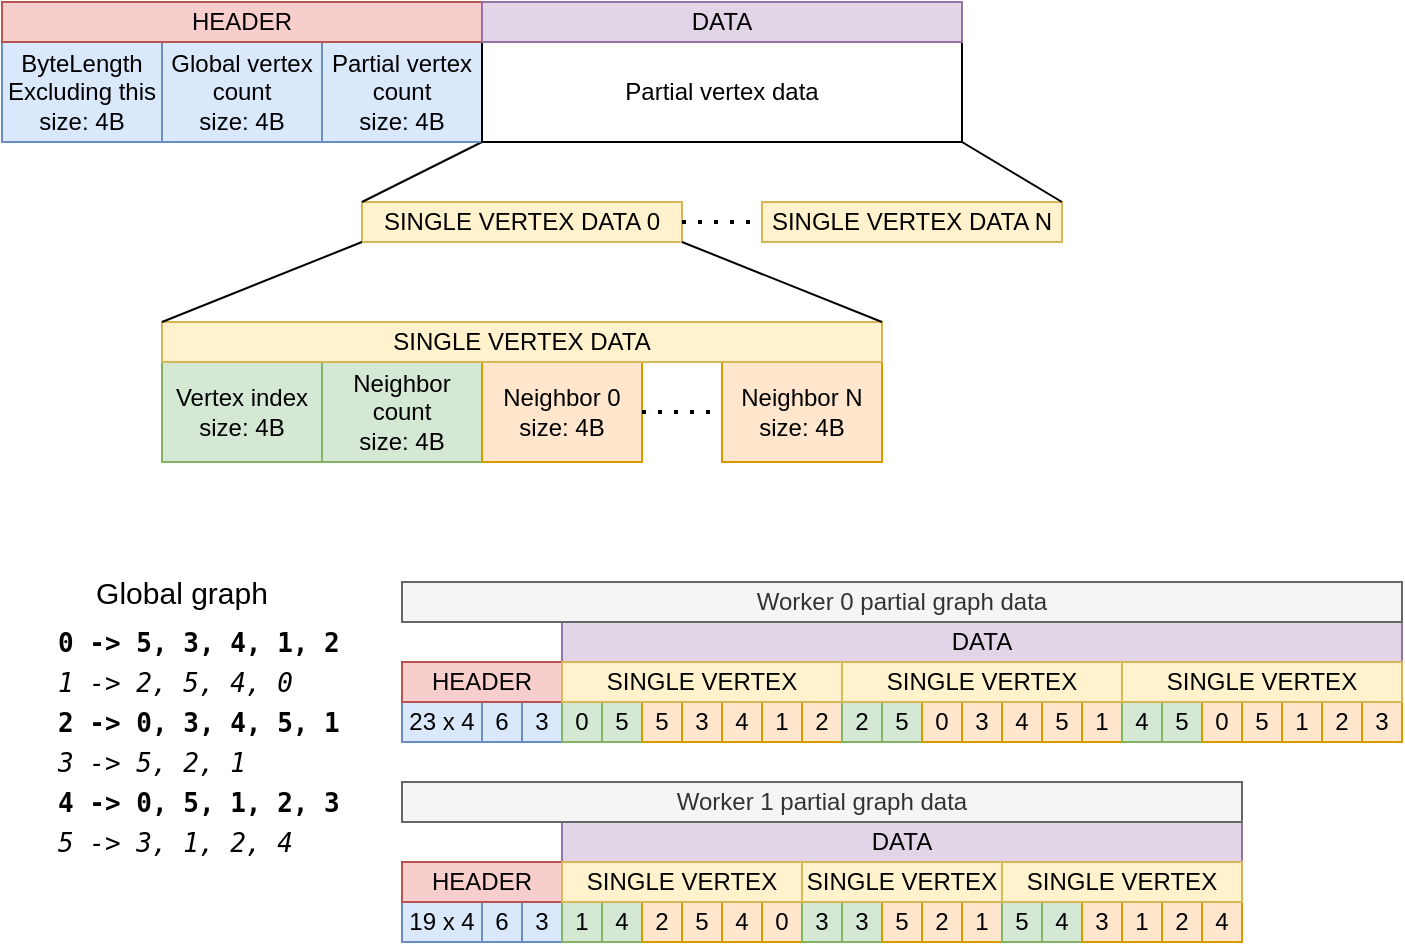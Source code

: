 <mxfile version="26.2.14">
  <diagram name="Page-1" id="rXWU9gMarxTyq7Ej_erE">
    <mxGraphModel dx="1426" dy="751" grid="1" gridSize="10" guides="1" tooltips="1" connect="1" arrows="1" fold="1" page="1" pageScale="1" pageWidth="827" pageHeight="1169" math="0" shadow="0">
      <root>
        <mxCell id="0" />
        <mxCell id="1" parent="0" />
        <mxCell id="B0bD8EdGupErsyKpo4uQ-46" value="6" style="rounded=0;whiteSpace=wrap;html=1;fillColor=#dae8fc;strokeColor=#6c8ebf;" vertex="1" parent="1">
          <mxGeometry x="320" y="430" width="20" height="20" as="geometry" />
        </mxCell>
        <mxCell id="B0bD8EdGupErsyKpo4uQ-48" value="3" style="rounded=0;whiteSpace=wrap;html=1;fillColor=#dae8fc;strokeColor=#6c8ebf;" vertex="1" parent="1">
          <mxGeometry x="340" y="430" width="20" height="20" as="geometry" />
        </mxCell>
        <mxCell id="B0bD8EdGupErsyKpo4uQ-49" value="23 x 4" style="rounded=0;whiteSpace=wrap;html=1;fillColor=#dae8fc;strokeColor=#6c8ebf;" vertex="1" parent="1">
          <mxGeometry x="280" y="430" width="40" height="20" as="geometry" />
        </mxCell>
        <mxCell id="B0bD8EdGupErsyKpo4uQ-50" value="HEADER" style="rounded=0;whiteSpace=wrap;html=1;fillColor=#f8cecc;strokeColor=#b85450;" vertex="1" parent="1">
          <mxGeometry x="280" y="410" width="80" height="20" as="geometry" />
        </mxCell>
        <mxCell id="B0bD8EdGupErsyKpo4uQ-51" value="DATA" style="rounded=0;whiteSpace=wrap;html=1;fillColor=#e1d5e7;strokeColor=#9673a6;" vertex="1" parent="1">
          <mxGeometry x="360" y="390" width="420" height="20" as="geometry" />
        </mxCell>
        <mxCell id="B0bD8EdGupErsyKpo4uQ-52" value="5" style="rounded=0;whiteSpace=wrap;html=1;fillColor=#d5e8d4;strokeColor=#82b366;" vertex="1" parent="1">
          <mxGeometry x="380" y="430" width="20" height="20" as="geometry" />
        </mxCell>
        <mxCell id="B0bD8EdGupErsyKpo4uQ-53" value="5" style="rounded=0;whiteSpace=wrap;html=1;fillColor=#ffe6cc;strokeColor=#d79b00;" vertex="1" parent="1">
          <mxGeometry x="400" y="430" width="20" height="20" as="geometry" />
        </mxCell>
        <mxCell id="B0bD8EdGupErsyKpo4uQ-54" value="0" style="rounded=0;whiteSpace=wrap;html=1;fillColor=#d5e8d4;strokeColor=#82b366;" vertex="1" parent="1">
          <mxGeometry x="360" y="430" width="20" height="20" as="geometry" />
        </mxCell>
        <mxCell id="B0bD8EdGupErsyKpo4uQ-55" value="3" style="rounded=0;whiteSpace=wrap;html=1;fillColor=#ffe6cc;strokeColor=#d79b00;" vertex="1" parent="1">
          <mxGeometry x="420" y="430" width="20" height="20" as="geometry" />
        </mxCell>
        <mxCell id="B0bD8EdGupErsyKpo4uQ-56" value="4" style="rounded=0;whiteSpace=wrap;html=1;fillColor=#ffe6cc;strokeColor=#d79b00;" vertex="1" parent="1">
          <mxGeometry x="440" y="430" width="20" height="20" as="geometry" />
        </mxCell>
        <mxCell id="B0bD8EdGupErsyKpo4uQ-57" value="1" style="rounded=0;whiteSpace=wrap;html=1;fillColor=#ffe6cc;strokeColor=#d79b00;" vertex="1" parent="1">
          <mxGeometry x="460" y="430" width="20" height="20" as="geometry" />
        </mxCell>
        <mxCell id="B0bD8EdGupErsyKpo4uQ-58" value="2" style="rounded=0;whiteSpace=wrap;html=1;fillColor=#ffe6cc;strokeColor=#d79b00;" vertex="1" parent="1">
          <mxGeometry x="480" y="430" width="20" height="20" as="geometry" />
        </mxCell>
        <mxCell id="B0bD8EdGupErsyKpo4uQ-59" value="SINGLE VERTEX" style="rounded=0;whiteSpace=wrap;html=1;fillColor=#fff2cc;strokeColor=#d6b656;" vertex="1" parent="1">
          <mxGeometry x="360" y="410" width="140" height="20" as="geometry" />
        </mxCell>
        <mxCell id="B0bD8EdGupErsyKpo4uQ-60" value="5" style="rounded=0;whiteSpace=wrap;html=1;fillColor=#d5e8d4;strokeColor=#82b366;" vertex="1" parent="1">
          <mxGeometry x="520" y="430" width="20" height="20" as="geometry" />
        </mxCell>
        <mxCell id="B0bD8EdGupErsyKpo4uQ-61" value="0" style="rounded=0;whiteSpace=wrap;html=1;fillColor=#ffe6cc;strokeColor=#d79b00;" vertex="1" parent="1">
          <mxGeometry x="540" y="430" width="20" height="20" as="geometry" />
        </mxCell>
        <mxCell id="B0bD8EdGupErsyKpo4uQ-62" value="2" style="rounded=0;whiteSpace=wrap;html=1;fillColor=#d5e8d4;strokeColor=#82b366;" vertex="1" parent="1">
          <mxGeometry x="500" y="430" width="20" height="20" as="geometry" />
        </mxCell>
        <mxCell id="B0bD8EdGupErsyKpo4uQ-63" value="3" style="rounded=0;whiteSpace=wrap;html=1;fillColor=#ffe6cc;strokeColor=#d79b00;" vertex="1" parent="1">
          <mxGeometry x="560" y="430" width="20" height="20" as="geometry" />
        </mxCell>
        <mxCell id="B0bD8EdGupErsyKpo4uQ-64" value="4" style="rounded=0;whiteSpace=wrap;html=1;fillColor=#ffe6cc;strokeColor=#d79b00;" vertex="1" parent="1">
          <mxGeometry x="580" y="430" width="20" height="20" as="geometry" />
        </mxCell>
        <mxCell id="B0bD8EdGupErsyKpo4uQ-65" value="5" style="rounded=0;whiteSpace=wrap;html=1;fillColor=#ffe6cc;strokeColor=#d79b00;" vertex="1" parent="1">
          <mxGeometry x="600" y="430" width="20" height="20" as="geometry" />
        </mxCell>
        <mxCell id="B0bD8EdGupErsyKpo4uQ-66" value="1" style="rounded=0;whiteSpace=wrap;html=1;fillColor=#ffe6cc;strokeColor=#d79b00;" vertex="1" parent="1">
          <mxGeometry x="620" y="430" width="20" height="20" as="geometry" />
        </mxCell>
        <mxCell id="B0bD8EdGupErsyKpo4uQ-77" value="SINGLE VERTEX" style="rounded=0;whiteSpace=wrap;html=1;fillColor=#fff2cc;strokeColor=#d6b656;" vertex="1" parent="1">
          <mxGeometry x="500" y="410" width="140" height="20" as="geometry" />
        </mxCell>
        <mxCell id="B0bD8EdGupErsyKpo4uQ-79" value="5" style="rounded=0;whiteSpace=wrap;html=1;fillColor=#d5e8d4;strokeColor=#82b366;" vertex="1" parent="1">
          <mxGeometry x="660" y="430" width="20" height="20" as="geometry" />
        </mxCell>
        <mxCell id="B0bD8EdGupErsyKpo4uQ-80" value="0" style="rounded=0;whiteSpace=wrap;html=1;fillColor=#ffe6cc;strokeColor=#d79b00;" vertex="1" parent="1">
          <mxGeometry x="680" y="430" width="20" height="20" as="geometry" />
        </mxCell>
        <mxCell id="B0bD8EdGupErsyKpo4uQ-81" value="4" style="rounded=0;whiteSpace=wrap;html=1;fillColor=#d5e8d4;strokeColor=#82b366;" vertex="1" parent="1">
          <mxGeometry x="640" y="430" width="20" height="20" as="geometry" />
        </mxCell>
        <mxCell id="B0bD8EdGupErsyKpo4uQ-82" value="5" style="rounded=0;whiteSpace=wrap;html=1;fillColor=#ffe6cc;strokeColor=#d79b00;" vertex="1" parent="1">
          <mxGeometry x="700" y="430" width="20" height="20" as="geometry" />
        </mxCell>
        <mxCell id="B0bD8EdGupErsyKpo4uQ-83" value="1" style="rounded=0;whiteSpace=wrap;html=1;fillColor=#ffe6cc;strokeColor=#d79b00;" vertex="1" parent="1">
          <mxGeometry x="720" y="430" width="20" height="20" as="geometry" />
        </mxCell>
        <mxCell id="B0bD8EdGupErsyKpo4uQ-84" value="2" style="rounded=0;whiteSpace=wrap;html=1;fillColor=#ffe6cc;strokeColor=#d79b00;" vertex="1" parent="1">
          <mxGeometry x="740" y="430" width="20" height="20" as="geometry" />
        </mxCell>
        <mxCell id="B0bD8EdGupErsyKpo4uQ-85" value="3" style="rounded=0;whiteSpace=wrap;html=1;fillColor=#ffe6cc;strokeColor=#d79b00;" vertex="1" parent="1">
          <mxGeometry x="760" y="430" width="20" height="20" as="geometry" />
        </mxCell>
        <mxCell id="B0bD8EdGupErsyKpo4uQ-86" value="SINGLE VERTEX" style="rounded=0;whiteSpace=wrap;html=1;fillColor=#fff2cc;strokeColor=#d6b656;" vertex="1" parent="1">
          <mxGeometry x="640" y="410" width="140" height="20" as="geometry" />
        </mxCell>
        <mxCell id="B0bD8EdGupErsyKpo4uQ-87" value="6" style="rounded=0;whiteSpace=wrap;html=1;fillColor=#dae8fc;strokeColor=#6c8ebf;" vertex="1" parent="1">
          <mxGeometry x="320" y="530" width="20" height="20" as="geometry" />
        </mxCell>
        <mxCell id="B0bD8EdGupErsyKpo4uQ-88" value="3" style="rounded=0;whiteSpace=wrap;html=1;fillColor=#dae8fc;strokeColor=#6c8ebf;" vertex="1" parent="1">
          <mxGeometry x="340" y="530" width="20" height="20" as="geometry" />
        </mxCell>
        <mxCell id="B0bD8EdGupErsyKpo4uQ-89" value="19 x 4" style="rounded=0;whiteSpace=wrap;html=1;fillColor=#dae8fc;strokeColor=#6c8ebf;" vertex="1" parent="1">
          <mxGeometry x="280" y="530" width="40" height="20" as="geometry" />
        </mxCell>
        <mxCell id="B0bD8EdGupErsyKpo4uQ-90" value="HEADER" style="rounded=0;whiteSpace=wrap;html=1;fillColor=#f8cecc;strokeColor=#b85450;" vertex="1" parent="1">
          <mxGeometry x="280" y="510" width="80" height="20" as="geometry" />
        </mxCell>
        <mxCell id="B0bD8EdGupErsyKpo4uQ-91" value="DATA" style="rounded=0;whiteSpace=wrap;html=1;fillColor=#e1d5e7;strokeColor=#9673a6;" vertex="1" parent="1">
          <mxGeometry x="360" y="490" width="340" height="20" as="geometry" />
        </mxCell>
        <mxCell id="B0bD8EdGupErsyKpo4uQ-92" value="4" style="rounded=0;whiteSpace=wrap;html=1;fillColor=#d5e8d4;strokeColor=#82b366;" vertex="1" parent="1">
          <mxGeometry x="380" y="530" width="20" height="20" as="geometry" />
        </mxCell>
        <mxCell id="B0bD8EdGupErsyKpo4uQ-93" value="2" style="rounded=0;whiteSpace=wrap;html=1;fillColor=#ffe6cc;strokeColor=#d79b00;" vertex="1" parent="1">
          <mxGeometry x="400" y="530" width="20" height="20" as="geometry" />
        </mxCell>
        <mxCell id="B0bD8EdGupErsyKpo4uQ-94" value="1" style="rounded=0;whiteSpace=wrap;html=1;fillColor=#d5e8d4;strokeColor=#82b366;" vertex="1" parent="1">
          <mxGeometry x="360" y="530" width="20" height="20" as="geometry" />
        </mxCell>
        <mxCell id="B0bD8EdGupErsyKpo4uQ-95" value="5" style="rounded=0;whiteSpace=wrap;html=1;fillColor=#ffe6cc;strokeColor=#d79b00;" vertex="1" parent="1">
          <mxGeometry x="420" y="530" width="20" height="20" as="geometry" />
        </mxCell>
        <mxCell id="B0bD8EdGupErsyKpo4uQ-96" value="4" style="rounded=0;whiteSpace=wrap;html=1;fillColor=#ffe6cc;strokeColor=#d79b00;" vertex="1" parent="1">
          <mxGeometry x="440" y="530" width="20" height="20" as="geometry" />
        </mxCell>
        <mxCell id="B0bD8EdGupErsyKpo4uQ-97" value="0" style="rounded=0;whiteSpace=wrap;html=1;fillColor=#ffe6cc;strokeColor=#d79b00;" vertex="1" parent="1">
          <mxGeometry x="460" y="530" width="20" height="20" as="geometry" />
        </mxCell>
        <mxCell id="B0bD8EdGupErsyKpo4uQ-99" value="SINGLE VERTEX" style="rounded=0;whiteSpace=wrap;html=1;fillColor=#fff2cc;strokeColor=#d6b656;" vertex="1" parent="1">
          <mxGeometry x="360" y="510" width="120" height="20" as="geometry" />
        </mxCell>
        <mxCell id="B0bD8EdGupErsyKpo4uQ-100" value="3" style="rounded=0;whiteSpace=wrap;html=1;fillColor=#d5e8d4;strokeColor=#82b366;" vertex="1" parent="1">
          <mxGeometry x="500" y="530" width="20" height="20" as="geometry" />
        </mxCell>
        <mxCell id="B0bD8EdGupErsyKpo4uQ-101" value="5" style="rounded=0;whiteSpace=wrap;html=1;fillColor=#ffe6cc;strokeColor=#d79b00;" vertex="1" parent="1">
          <mxGeometry x="520" y="530" width="20" height="20" as="geometry" />
        </mxCell>
        <mxCell id="B0bD8EdGupErsyKpo4uQ-102" value="3" style="rounded=0;whiteSpace=wrap;html=1;fillColor=#d5e8d4;strokeColor=#82b366;" vertex="1" parent="1">
          <mxGeometry x="480" y="530" width="20" height="20" as="geometry" />
        </mxCell>
        <mxCell id="B0bD8EdGupErsyKpo4uQ-103" value="2" style="rounded=0;whiteSpace=wrap;html=1;fillColor=#ffe6cc;strokeColor=#d79b00;" vertex="1" parent="1">
          <mxGeometry x="540" y="530" width="20" height="20" as="geometry" />
        </mxCell>
        <mxCell id="B0bD8EdGupErsyKpo4uQ-104" value="1" style="rounded=0;whiteSpace=wrap;html=1;fillColor=#ffe6cc;strokeColor=#d79b00;" vertex="1" parent="1">
          <mxGeometry x="560" y="530" width="20" height="20" as="geometry" />
        </mxCell>
        <mxCell id="B0bD8EdGupErsyKpo4uQ-107" value="SINGLE VERTEX" style="rounded=0;whiteSpace=wrap;html=1;fillColor=#fff2cc;strokeColor=#d6b656;" vertex="1" parent="1">
          <mxGeometry x="480" y="510" width="100" height="20" as="geometry" />
        </mxCell>
        <mxCell id="B0bD8EdGupErsyKpo4uQ-108" value="4" style="rounded=0;whiteSpace=wrap;html=1;fillColor=#d5e8d4;strokeColor=#82b366;" vertex="1" parent="1">
          <mxGeometry x="600" y="530" width="20" height="20" as="geometry" />
        </mxCell>
        <mxCell id="B0bD8EdGupErsyKpo4uQ-109" value="3" style="rounded=0;whiteSpace=wrap;html=1;fillColor=#ffe6cc;strokeColor=#d79b00;" vertex="1" parent="1">
          <mxGeometry x="620" y="530" width="20" height="20" as="geometry" />
        </mxCell>
        <mxCell id="B0bD8EdGupErsyKpo4uQ-110" value="5" style="rounded=0;whiteSpace=wrap;html=1;fillColor=#d5e8d4;strokeColor=#82b366;" vertex="1" parent="1">
          <mxGeometry x="580" y="530" width="20" height="20" as="geometry" />
        </mxCell>
        <mxCell id="B0bD8EdGupErsyKpo4uQ-111" value="1" style="rounded=0;whiteSpace=wrap;html=1;fillColor=#ffe6cc;strokeColor=#d79b00;" vertex="1" parent="1">
          <mxGeometry x="640" y="530" width="20" height="20" as="geometry" />
        </mxCell>
        <mxCell id="B0bD8EdGupErsyKpo4uQ-112" value="2" style="rounded=0;whiteSpace=wrap;html=1;fillColor=#ffe6cc;strokeColor=#d79b00;" vertex="1" parent="1">
          <mxGeometry x="660" y="530" width="20" height="20" as="geometry" />
        </mxCell>
        <mxCell id="B0bD8EdGupErsyKpo4uQ-113" value="4" style="rounded=0;whiteSpace=wrap;html=1;fillColor=#ffe6cc;strokeColor=#d79b00;" vertex="1" parent="1">
          <mxGeometry x="680" y="530" width="20" height="20" as="geometry" />
        </mxCell>
        <mxCell id="B0bD8EdGupErsyKpo4uQ-115" value="SINGLE VERTEX" style="rounded=0;whiteSpace=wrap;html=1;fillColor=#fff2cc;strokeColor=#d6b656;" vertex="1" parent="1">
          <mxGeometry x="580" y="510" width="120" height="20" as="geometry" />
        </mxCell>
        <mxCell id="B0bD8EdGupErsyKpo4uQ-117" value="" style="group" vertex="1" connectable="0" parent="1">
          <mxGeometry x="80" y="360" width="200" height="150" as="geometry" />
        </mxCell>
        <mxCell id="B0bD8EdGupErsyKpo4uQ-33" value="&lt;pre style=&quot;margin-left: 2em; font-size: 13px; background-color: rgb(255, 255, 255);&quot; class=&quot;data&quot;&gt;0 -&amp;gt; 5, 3, 4, 1, 2&lt;/pre&gt;" style="text;html=1;align=left;verticalAlign=middle;whiteSpace=wrap;rounded=0;fontStyle=1" vertex="1" parent="B0bD8EdGupErsyKpo4uQ-117">
          <mxGeometry y="30" width="200" height="20" as="geometry" />
        </mxCell>
        <mxCell id="B0bD8EdGupErsyKpo4uQ-35" value="&lt;pre style=&quot;margin-left: 2em; font-size: 13px; background-color: rgb(255, 255, 255);&quot; class=&quot;data&quot;&gt;1 -&amp;gt; 2, 5, 4, 0&lt;/pre&gt;" style="text;html=1;align=left;verticalAlign=middle;whiteSpace=wrap;rounded=0;fontStyle=2" vertex="1" parent="B0bD8EdGupErsyKpo4uQ-117">
          <mxGeometry y="50" width="200" height="20" as="geometry" />
        </mxCell>
        <mxCell id="B0bD8EdGupErsyKpo4uQ-36" value="&lt;pre style=&quot;margin-left: 2em; font-size: 13px; background-color: rgb(255, 255, 255);&quot; class=&quot;data&quot;&gt;2 -&amp;gt; 0, 3, 4, 5, 1&lt;/pre&gt;" style="text;html=1;align=left;verticalAlign=middle;whiteSpace=wrap;rounded=0;fontStyle=1" vertex="1" parent="B0bD8EdGupErsyKpo4uQ-117">
          <mxGeometry y="70" width="200" height="20" as="geometry" />
        </mxCell>
        <mxCell id="B0bD8EdGupErsyKpo4uQ-37" value="&lt;pre style=&quot;margin-left: 2em; font-size: 13px; background-color: rgb(255, 255, 255);&quot; class=&quot;data&quot;&gt;3 -&amp;gt; 5, 2, 1&lt;/pre&gt;" style="text;html=1;align=left;verticalAlign=middle;whiteSpace=wrap;rounded=0;fontStyle=2" vertex="1" parent="B0bD8EdGupErsyKpo4uQ-117">
          <mxGeometry y="90" width="200" height="20" as="geometry" />
        </mxCell>
        <mxCell id="B0bD8EdGupErsyKpo4uQ-38" value="&lt;pre style=&quot;margin-left: 2em; font-size: 13px; background-color: rgb(255, 255, 255);&quot; class=&quot;data&quot;&gt;4 -&amp;gt; 0, 5, 1, 2, 3&lt;/pre&gt;" style="text;html=1;align=left;verticalAlign=middle;whiteSpace=wrap;rounded=0;fontStyle=1" vertex="1" parent="B0bD8EdGupErsyKpo4uQ-117">
          <mxGeometry y="110" width="200" height="20" as="geometry" />
        </mxCell>
        <mxCell id="B0bD8EdGupErsyKpo4uQ-39" value="&lt;pre style=&quot;margin-left: 2em; font-size: 13px; background-color: rgb(255, 255, 255);&quot; class=&quot;data&quot;&gt;5 -&amp;gt; 3, 1, 2, 4&lt;/pre&gt;" style="text;html=1;align=left;verticalAlign=middle;whiteSpace=wrap;rounded=0;fontStyle=2" vertex="1" parent="B0bD8EdGupErsyKpo4uQ-117">
          <mxGeometry y="130" width="200" height="20" as="geometry" />
        </mxCell>
        <mxCell id="B0bD8EdGupErsyKpo4uQ-116" value="Global graph" style="text;html=1;align=center;verticalAlign=middle;whiteSpace=wrap;rounded=0;fontSize=15;fontStyle=0" vertex="1" parent="B0bD8EdGupErsyKpo4uQ-117">
          <mxGeometry x="20" width="140" height="30" as="geometry" />
        </mxCell>
        <mxCell id="B0bD8EdGupErsyKpo4uQ-118" value="Worker 0 partial graph data" style="text;html=1;align=center;verticalAlign=middle;whiteSpace=wrap;rounded=0;fillColor=#f5f5f5;fontColor=#333333;strokeColor=#666666;" vertex="1" parent="1">
          <mxGeometry x="280" y="370" width="500" height="20" as="geometry" />
        </mxCell>
        <mxCell id="B0bD8EdGupErsyKpo4uQ-119" value="Worker 1 partial graph data" style="text;html=1;align=center;verticalAlign=middle;whiteSpace=wrap;rounded=0;fillColor=#f5f5f5;fontColor=#333333;strokeColor=#666666;" vertex="1" parent="1">
          <mxGeometry x="280" y="470" width="420" height="20" as="geometry" />
        </mxCell>
        <mxCell id="B0bD8EdGupErsyKpo4uQ-120" value="" style="group" vertex="1" connectable="0" parent="1">
          <mxGeometry x="80" y="80" width="530" height="230" as="geometry" />
        </mxCell>
        <mxCell id="B0bD8EdGupErsyKpo4uQ-9" value="Vertex index&lt;br&gt;size: 4B" style="rounded=0;whiteSpace=wrap;html=1;fillColor=#d5e8d4;strokeColor=#82b366;" vertex="1" parent="B0bD8EdGupErsyKpo4uQ-120">
          <mxGeometry x="80" y="180" width="80" height="50" as="geometry" />
        </mxCell>
        <mxCell id="B0bD8EdGupErsyKpo4uQ-10" value="Neighbor count&lt;div&gt;size: 4B&lt;/div&gt;" style="rounded=0;whiteSpace=wrap;html=1;fillColor=#d5e8d4;strokeColor=#82b366;" vertex="1" parent="B0bD8EdGupErsyKpo4uQ-120">
          <mxGeometry x="160" y="180" width="80" height="50" as="geometry" />
        </mxCell>
        <mxCell id="B0bD8EdGupErsyKpo4uQ-11" value="Neighbor 0&lt;div&gt;size: 4B&lt;/div&gt;" style="rounded=0;whiteSpace=wrap;html=1;fillColor=#ffe6cc;strokeColor=#d79b00;" vertex="1" parent="B0bD8EdGupErsyKpo4uQ-120">
          <mxGeometry x="240" y="180" width="80" height="50" as="geometry" />
        </mxCell>
        <mxCell id="B0bD8EdGupErsyKpo4uQ-12" value="Neighbor N&lt;div&gt;size: 4B&lt;/div&gt;" style="rounded=0;whiteSpace=wrap;html=1;fillColor=#ffe6cc;strokeColor=#d79b00;" vertex="1" parent="B0bD8EdGupErsyKpo4uQ-120">
          <mxGeometry x="360" y="180" width="80" height="50" as="geometry" />
        </mxCell>
        <mxCell id="B0bD8EdGupErsyKpo4uQ-13" value="" style="endArrow=none;dashed=1;html=1;dashPattern=1 3;strokeWidth=2;rounded=0;" edge="1" parent="B0bD8EdGupErsyKpo4uQ-120">
          <mxGeometry width="50" height="50" relative="1" as="geometry">
            <mxPoint x="320" y="205" as="sourcePoint" />
            <mxPoint x="360" y="205" as="targetPoint" />
          </mxGeometry>
        </mxCell>
        <mxCell id="B0bD8EdGupErsyKpo4uQ-21" value="SINGLE VERTEX DATA" style="rounded=0;whiteSpace=wrap;html=1;fillColor=#fff2cc;strokeColor=#d6b656;" vertex="1" parent="B0bD8EdGupErsyKpo4uQ-120">
          <mxGeometry x="80" y="160" width="360" height="20" as="geometry" />
        </mxCell>
        <mxCell id="B0bD8EdGupErsyKpo4uQ-22" value="SINGLE VERTEX DATA 0" style="rounded=0;whiteSpace=wrap;html=1;fillColor=#fff2cc;strokeColor=#d6b656;" vertex="1" parent="B0bD8EdGupErsyKpo4uQ-120">
          <mxGeometry x="180" y="100" width="160" height="20" as="geometry" />
        </mxCell>
        <mxCell id="B0bD8EdGupErsyKpo4uQ-23" value="SINGLE VERTEX DATA N" style="rounded=0;whiteSpace=wrap;html=1;fillColor=#fff2cc;strokeColor=#d6b656;" vertex="1" parent="B0bD8EdGupErsyKpo4uQ-120">
          <mxGeometry x="380" y="100" width="150" height="20" as="geometry" />
        </mxCell>
        <mxCell id="B0bD8EdGupErsyKpo4uQ-24" value="" style="endArrow=none;dashed=1;html=1;dashPattern=1 3;strokeWidth=2;rounded=0;" edge="1" parent="B0bD8EdGupErsyKpo4uQ-120">
          <mxGeometry width="50" height="50" relative="1" as="geometry">
            <mxPoint x="340" y="110" as="sourcePoint" />
            <mxPoint x="380" y="110" as="targetPoint" />
          </mxGeometry>
        </mxCell>
        <mxCell id="B0bD8EdGupErsyKpo4uQ-25" value="" style="endArrow=none;html=1;rounded=0;exitX=0;exitY=0;exitDx=0;exitDy=0;entryX=1;entryY=1;entryDx=0;entryDy=0;" edge="1" parent="B0bD8EdGupErsyKpo4uQ-120" source="B0bD8EdGupErsyKpo4uQ-22" target="B0bD8EdGupErsyKpo4uQ-3">
          <mxGeometry width="50" height="50" relative="1" as="geometry">
            <mxPoint x="240" y="120" as="sourcePoint" />
            <mxPoint x="290" y="70" as="targetPoint" />
          </mxGeometry>
        </mxCell>
        <mxCell id="B0bD8EdGupErsyKpo4uQ-26" value="" style="group;fillColor=#f8cecc;strokeColor=#b85450;" vertex="1" connectable="0" parent="B0bD8EdGupErsyKpo4uQ-120">
          <mxGeometry width="480" height="70" as="geometry" />
        </mxCell>
        <mxCell id="B0bD8EdGupErsyKpo4uQ-1" value="ByteLength&lt;br&gt;Excluding this&lt;div&gt;size: 4B&lt;/div&gt;" style="rounded=0;whiteSpace=wrap;html=1;fillColor=#dae8fc;strokeColor=#6c8ebf;" vertex="1" parent="B0bD8EdGupErsyKpo4uQ-26">
          <mxGeometry y="20" width="80" height="50" as="geometry" />
        </mxCell>
        <mxCell id="B0bD8EdGupErsyKpo4uQ-2" value="Global vertex count&lt;br&gt;size: 4B" style="rounded=0;whiteSpace=wrap;html=1;fillColor=#dae8fc;strokeColor=#6c8ebf;" vertex="1" parent="B0bD8EdGupErsyKpo4uQ-26">
          <mxGeometry x="80" y="20" width="80" height="50" as="geometry" />
        </mxCell>
        <mxCell id="B0bD8EdGupErsyKpo4uQ-3" value="Partial vertex count&lt;br&gt;size: 4B" style="rounded=0;whiteSpace=wrap;html=1;fillColor=#dae8fc;strokeColor=#6c8ebf;" vertex="1" parent="B0bD8EdGupErsyKpo4uQ-26">
          <mxGeometry x="160" y="20" width="80" height="50" as="geometry" />
        </mxCell>
        <mxCell id="B0bD8EdGupErsyKpo4uQ-4" value="Partial vertex data" style="rounded=0;whiteSpace=wrap;html=1;" vertex="1" parent="B0bD8EdGupErsyKpo4uQ-26">
          <mxGeometry x="240" y="20" width="240" height="50" as="geometry" />
        </mxCell>
        <mxCell id="B0bD8EdGupErsyKpo4uQ-19" value="HEADER" style="rounded=0;whiteSpace=wrap;html=1;fillColor=#f8cecc;strokeColor=#b85450;" vertex="1" parent="B0bD8EdGupErsyKpo4uQ-26">
          <mxGeometry width="240" height="20" as="geometry" />
        </mxCell>
        <mxCell id="B0bD8EdGupErsyKpo4uQ-20" value="DATA" style="rounded=0;whiteSpace=wrap;html=1;fillColor=#e1d5e7;strokeColor=#9673a6;" vertex="1" parent="B0bD8EdGupErsyKpo4uQ-26">
          <mxGeometry x="240" width="240" height="20" as="geometry" />
        </mxCell>
        <mxCell id="B0bD8EdGupErsyKpo4uQ-27" value="" style="endArrow=none;html=1;rounded=0;entryX=1;entryY=1;entryDx=0;entryDy=0;exitX=1;exitY=0;exitDx=0;exitDy=0;" edge="1" parent="B0bD8EdGupErsyKpo4uQ-120" source="B0bD8EdGupErsyKpo4uQ-23" target="B0bD8EdGupErsyKpo4uQ-4">
          <mxGeometry width="50" height="50" relative="1" as="geometry">
            <mxPoint x="560" y="190" as="sourcePoint" />
            <mxPoint x="610" y="140" as="targetPoint" />
          </mxGeometry>
        </mxCell>
        <mxCell id="B0bD8EdGupErsyKpo4uQ-28" value="" style="endArrow=none;html=1;rounded=0;exitX=0;exitY=0;exitDx=0;exitDy=0;" edge="1" parent="B0bD8EdGupErsyKpo4uQ-120" source="B0bD8EdGupErsyKpo4uQ-21">
          <mxGeometry width="50" height="50" relative="1" as="geometry">
            <mxPoint x="130" y="170" as="sourcePoint" />
            <mxPoint x="180" y="120" as="targetPoint" />
          </mxGeometry>
        </mxCell>
        <mxCell id="B0bD8EdGupErsyKpo4uQ-29" value="" style="endArrow=none;html=1;rounded=0;entryX=1;entryY=1;entryDx=0;entryDy=0;exitX=1;exitY=0;exitDx=0;exitDy=0;" edge="1" parent="B0bD8EdGupErsyKpo4uQ-120" source="B0bD8EdGupErsyKpo4uQ-21" target="B0bD8EdGupErsyKpo4uQ-22">
          <mxGeometry width="50" height="50" relative="1" as="geometry">
            <mxPoint x="330" y="350" as="sourcePoint" />
            <mxPoint x="380" y="300" as="targetPoint" />
          </mxGeometry>
        </mxCell>
      </root>
    </mxGraphModel>
  </diagram>
</mxfile>
